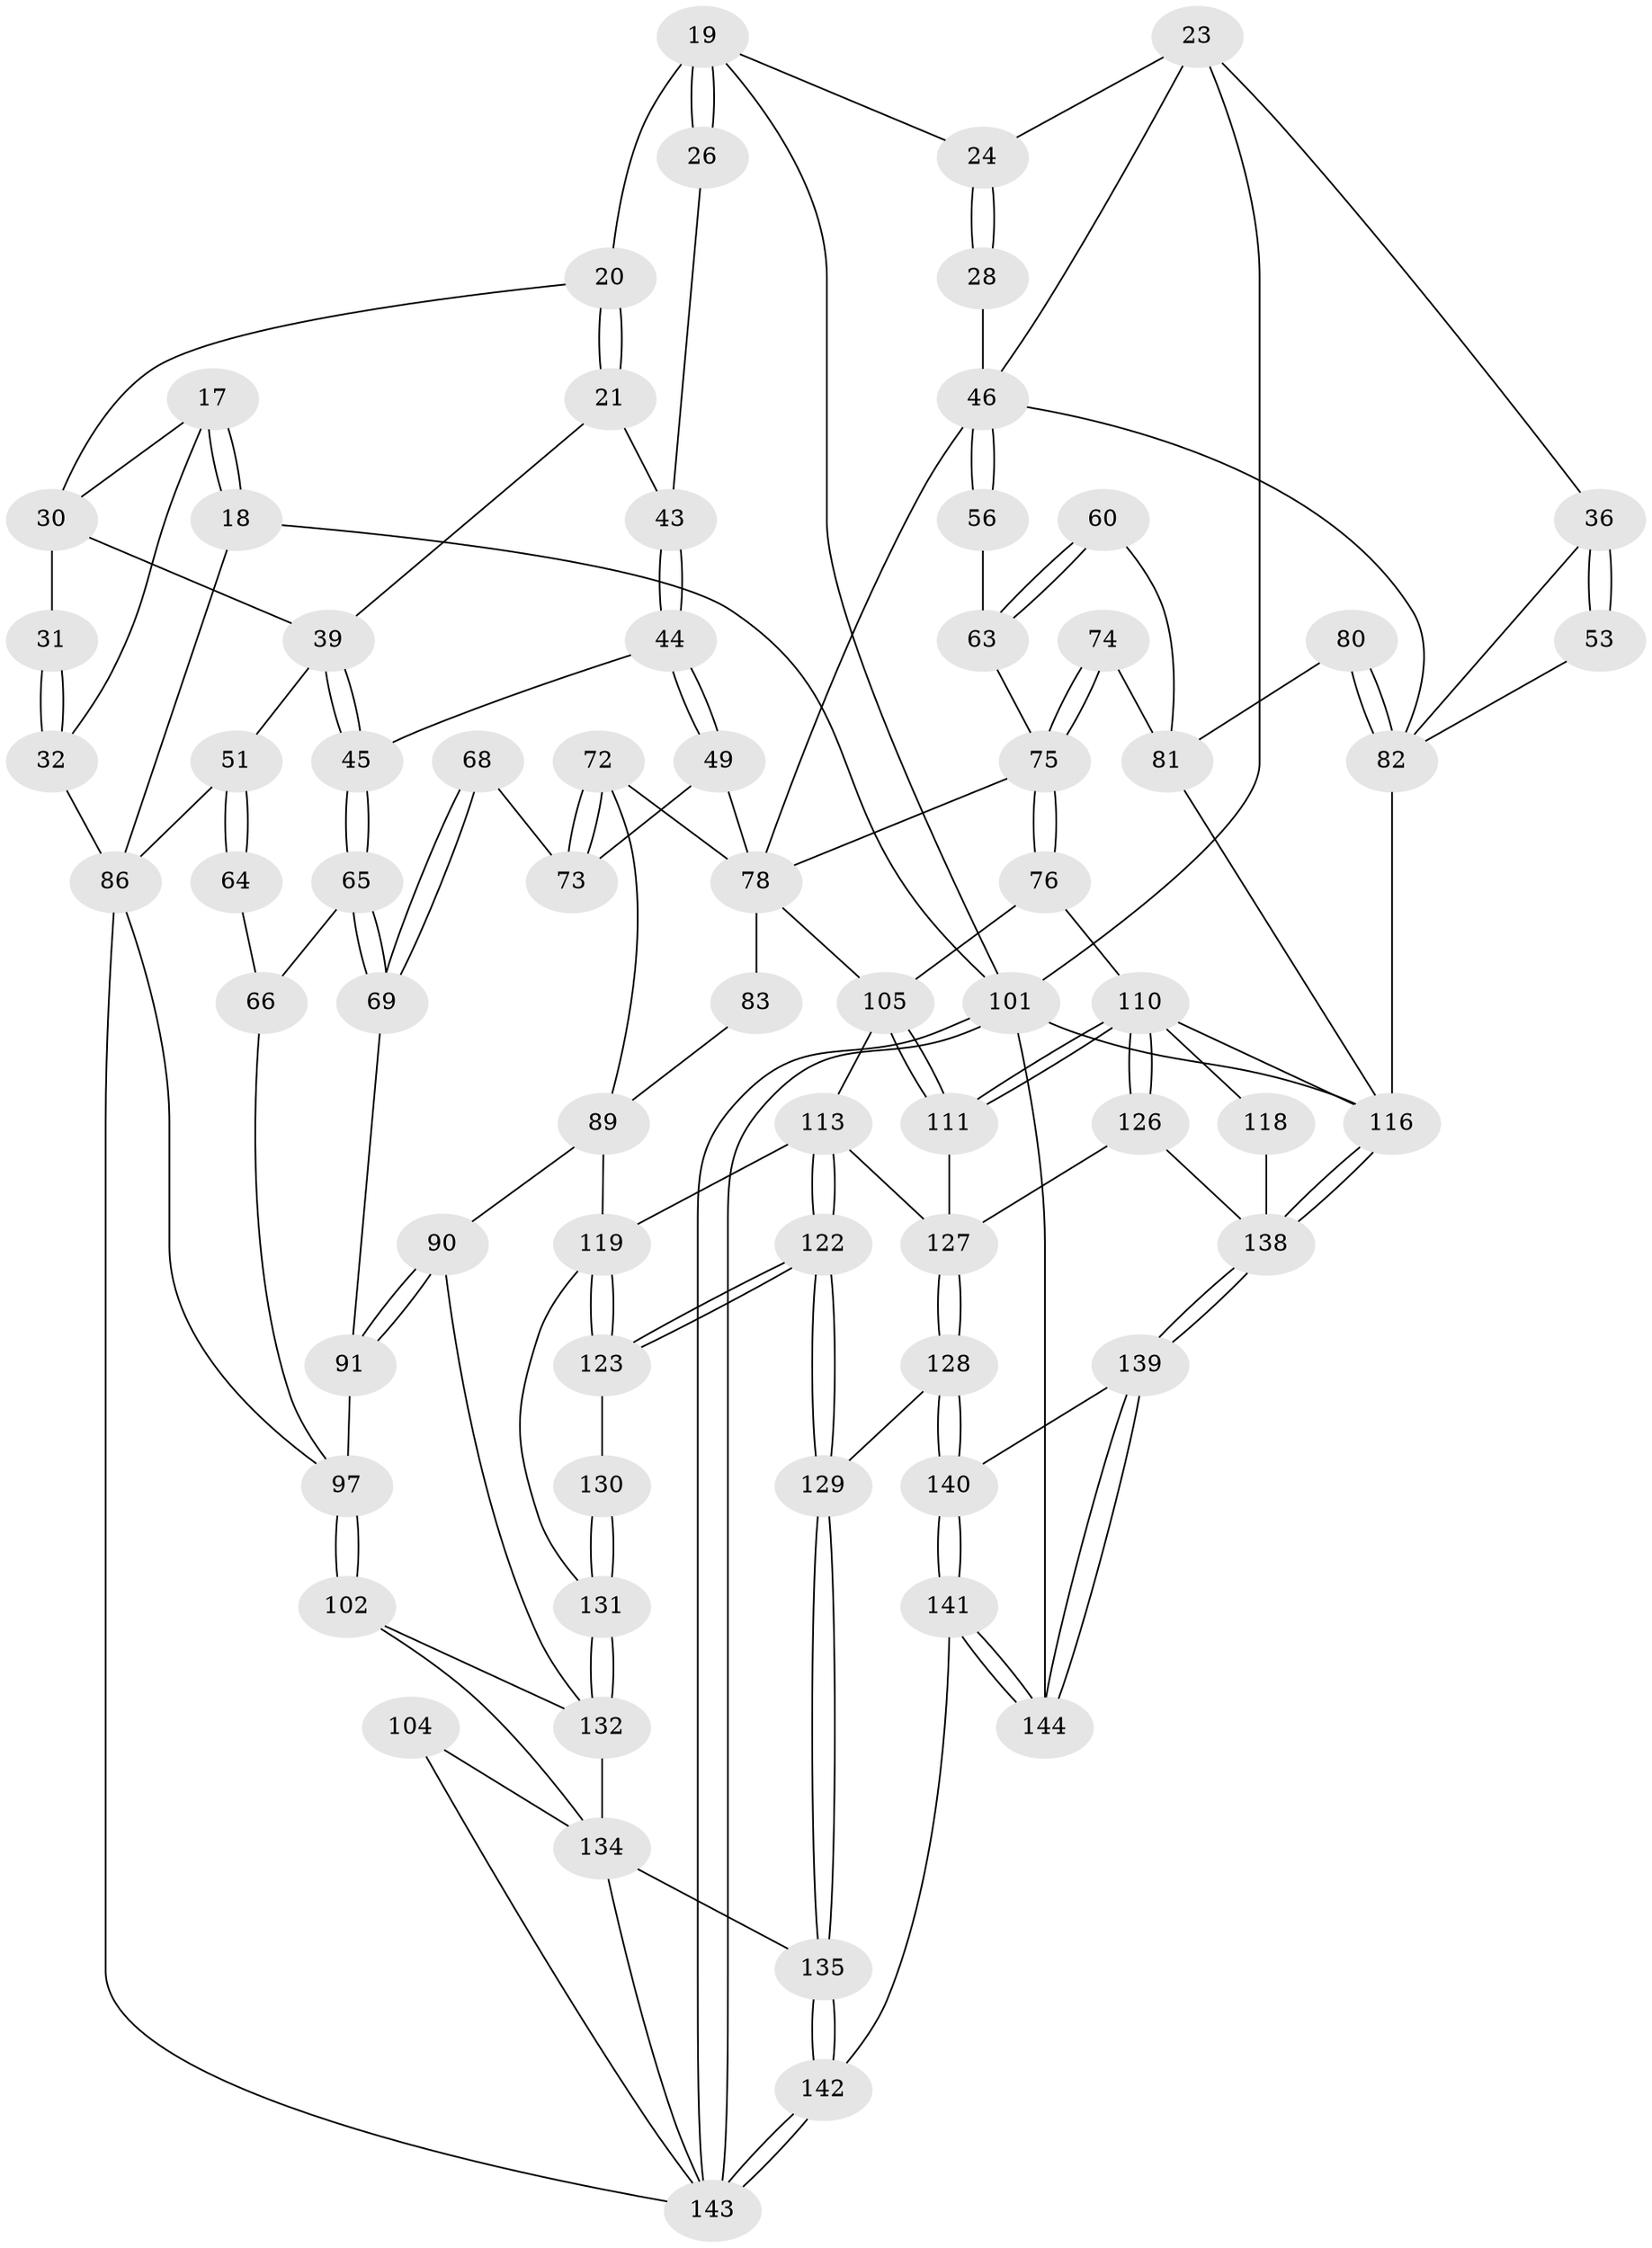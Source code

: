 // original degree distribution, {3: 0.013888888888888888, 4: 0.2638888888888889, 5: 0.4722222222222222, 6: 0.25}
// Generated by graph-tools (version 1.1) at 2025/00/03/09/25 05:00:43]
// undirected, 72 vertices, 159 edges
graph export_dot {
graph [start="1"]
  node [color=gray90,style=filled];
  17 [pos="+0.11263266042808168+0.08157833916191902"];
  18 [pos="+0+0"];
  19 [pos="+0.35811691938864815+0.07949245720483573",super="+9+12"];
  20 [pos="+0.28033102865416415+0.011974527422846033",super="+13"];
  21 [pos="+0.28736154634795025+0.1527687440675592"];
  23 [pos="+0.7519231972384295+0.05492668395496951",super="+4"];
  24 [pos="+0.6001217817934656+0.09492572417294567",super="+10+11"];
  26 [pos="+0.3530666796132347+0.10682901680464779",super="+25"];
  28 [pos="+0.5262845357125513+0.17768526286775835"];
  30 [pos="+0.2045391274386778+0.16528697317232283",super="+16"];
  31 [pos="+0.15127574292137735+0.16518565515052716"];
  32 [pos="+0.07517014786675749+0.20201693023755668"];
  36 [pos="+0.9153541744300405+0.20896804298183871",super="+35"];
  39 [pos="+0.2509162959167618+0.27279395300891945",super="+29+22"];
  43 [pos="+0.4017076183570565+0.18690279303487392",super="+27"];
  44 [pos="+0.3597590078292325+0.3089006063760977"];
  45 [pos="+0.29392144730430303+0.3004106026110207"];
  46 [pos="+0.574455515860796+0.3016508998221677",super="+34+38"];
  49 [pos="+0.3878801577196767+0.32490870196280935"];
  51 [pos="+0+0.4358153423693717",super="+41+40"];
  53 [pos="+1+0.4259523239271612"];
  56 [pos="+0.8154999267883851+0.2613224123428645"];
  60 [pos="+0.8242395811966003+0.42445750419792394"];
  63 [pos="+0.7210961076419088+0.3926042710962277",super="+61"];
  64 [pos="+0.12146246412616199+0.40251656324337"];
  65 [pos="+0.2810823868699796+0.37335974192737564"];
  66 [pos="+0.1777715781484394+0.46033083866501673"];
  68 [pos="+0.29715629953216066+0.4757508263606555"];
  69 [pos="+0.293873969649868+0.476774962226663"];
  72 [pos="+0.4206281257970445+0.4971094730041521"];
  73 [pos="+0.39964821281534785+0.48482752605713547",super="+67"];
  74 [pos="+0.7638987344734058+0.4856628728535334"];
  75 [pos="+0.7135375949974825+0.4991738781714718",super="+62"];
  76 [pos="+0.660782557559903+0.5772307437451472"];
  78 [pos="+0.6440792312429586+0.5725756337256974",super="+71"];
  80 [pos="+0.8884415596997839+0.5465749379741638",super="+57"];
  81 [pos="+0.8525892872041925+0.5613156054892563",super="+79"];
  82 [pos="+1+0.5774842765173781",super="+54+55"];
  83 [pos="+0.5056353292573453+0.594821999891798"];
  86 [pos="+0+0.49363603947723045",super="+52+50+42"];
  89 [pos="+0.41139445537982167+0.6406629054931006",super="+88"];
  90 [pos="+0.3504366669261505+0.6490785966748553"];
  91 [pos="+0.34122915655283065+0.638302709498326",super="+87"];
  97 [pos="+0.14138008513103825+0.6165282961161468",super="+85+84"];
  101 [pos="+0+1",super="+6+94"];
  102 [pos="+0.14836735580503974+0.7502658058466324"];
  104 [pos="+0.023648204471784288+0.7938312528153599"];
  105 [pos="+0.6116072931233649+0.6860691706303068",super="+77"];
  110 [pos="+0.7340136554362973+0.77677506992422",super="+109+108"];
  111 [pos="+0.6231703847349948+0.7374848910193401"];
  113 [pos="+0.5631849643960875+0.7741172587745772",super="+106"];
  116 [pos="+0.9922625309145262+0.8186289661373676",super="+96+98+92"];
  118 [pos="+0.8535415794291357+0.7537023213618372"];
  119 [pos="+0.448533576412213+0.7039454839301001",super="+107"];
  122 [pos="+0.5203216650760222+0.8342884756771084"];
  123 [pos="+0.5053210366749762+0.8278986669215357"];
  126 [pos="+0.7337706425553882+0.8435522785861245"];
  127 [pos="+0.640405998868487+0.8649314724000184",super="+112"];
  128 [pos="+0.6008982744496454+0.8925465682371712"];
  129 [pos="+0.5600149515525124+0.8906937380835326"];
  130 [pos="+0.4416185309880286+0.848695858267428"];
  131 [pos="+0.3549405580547422+0.9281170049864197",super="+121+120"];
  132 [pos="+0.3382437439817089+0.971244402812594",super="+115+114"];
  134 [pos="+0.16147118352766515+0.8482157026448032",super="+133+103"];
  135 [pos="+0.3496856004923626+1"];
  138 [pos="+0.8246264178045398+1",super="+125+124"];
  139 [pos="+0.8220611659831798+1"];
  140 [pos="+0.6199857255961092+0.936484308921154"];
  141 [pos="+0.554000047777338+1"];
  142 [pos="+0.34482997117527203+1"];
  143 [pos="+0.34444185284161916+1",super="+136+137"];
  144 [pos="+0.8548984082752089+1"];
  17 -- 18;
  17 -- 18;
  17 -- 32;
  17 -- 30;
  18 -- 101;
  18 -- 86;
  19 -- 20 [weight=2];
  19 -- 26 [weight=2];
  19 -- 26;
  19 -- 101;
  19 -- 24 [weight=2];
  20 -- 21;
  20 -- 21;
  20 -- 30;
  21 -- 43;
  21 -- 39;
  23 -- 24 [weight=2];
  23 -- 36;
  23 -- 101 [weight=2];
  23 -- 46;
  24 -- 28 [weight=2];
  24 -- 28;
  26 -- 43 [weight=2];
  28 -- 46;
  30 -- 31 [weight=2];
  30 -- 39 [weight=2];
  31 -- 32;
  31 -- 32;
  32 -- 86;
  36 -- 53 [weight=2];
  36 -- 53;
  36 -- 82;
  39 -- 45;
  39 -- 45;
  39 -- 51;
  43 -- 44;
  43 -- 44;
  44 -- 45;
  44 -- 49;
  44 -- 49;
  45 -- 65;
  45 -- 65;
  46 -- 56 [weight=2];
  46 -- 56;
  46 -- 82;
  46 -- 78;
  49 -- 73;
  49 -- 78;
  51 -- 64 [weight=2];
  51 -- 64;
  51 -- 86 [weight=2];
  53 -- 82;
  56 -- 63;
  60 -- 63 [weight=2];
  60 -- 63;
  60 -- 81;
  63 -- 75;
  64 -- 66;
  65 -- 66;
  65 -- 69;
  65 -- 69;
  66 -- 97;
  68 -- 69;
  68 -- 69;
  68 -- 73 [weight=2];
  69 -- 91;
  72 -- 73;
  72 -- 73;
  72 -- 78;
  72 -- 89;
  74 -- 75;
  74 -- 75;
  74 -- 81 [weight=2];
  75 -- 76;
  75 -- 76;
  75 -- 78;
  76 -- 110;
  76 -- 105;
  78 -- 83 [weight=2];
  78 -- 105;
  80 -- 81 [weight=2];
  80 -- 82 [weight=2];
  80 -- 82;
  81 -- 116;
  82 -- 116;
  83 -- 89;
  86 -- 97;
  86 -- 143;
  89 -- 90;
  89 -- 119;
  90 -- 91;
  90 -- 91;
  90 -- 132;
  91 -- 97 [weight=2];
  97 -- 102;
  97 -- 102;
  101 -- 143 [weight=2];
  101 -- 143;
  101 -- 144;
  101 -- 116;
  102 -- 132;
  102 -- 134;
  104 -- 143 [weight=2];
  104 -- 134;
  105 -- 111;
  105 -- 111;
  105 -- 113;
  110 -- 111;
  110 -- 111;
  110 -- 126;
  110 -- 126;
  110 -- 116 [weight=2];
  110 -- 118;
  111 -- 127;
  113 -- 122;
  113 -- 122;
  113 -- 127;
  113 -- 119;
  116 -- 138 [weight=2];
  116 -- 138;
  118 -- 138 [weight=2];
  119 -- 123;
  119 -- 123;
  119 -- 131;
  122 -- 123;
  122 -- 123;
  122 -- 129;
  122 -- 129;
  123 -- 130;
  126 -- 127;
  126 -- 138;
  127 -- 128;
  127 -- 128;
  128 -- 129;
  128 -- 140;
  128 -- 140;
  129 -- 135;
  129 -- 135;
  130 -- 131 [weight=2];
  130 -- 131;
  131 -- 132 [weight=2];
  131 -- 132;
  132 -- 134;
  134 -- 135;
  134 -- 143;
  135 -- 142;
  135 -- 142;
  138 -- 139;
  138 -- 139;
  139 -- 140;
  139 -- 144;
  139 -- 144;
  140 -- 141;
  140 -- 141;
  141 -- 142;
  141 -- 144;
  141 -- 144;
  142 -- 143;
  142 -- 143;
}
